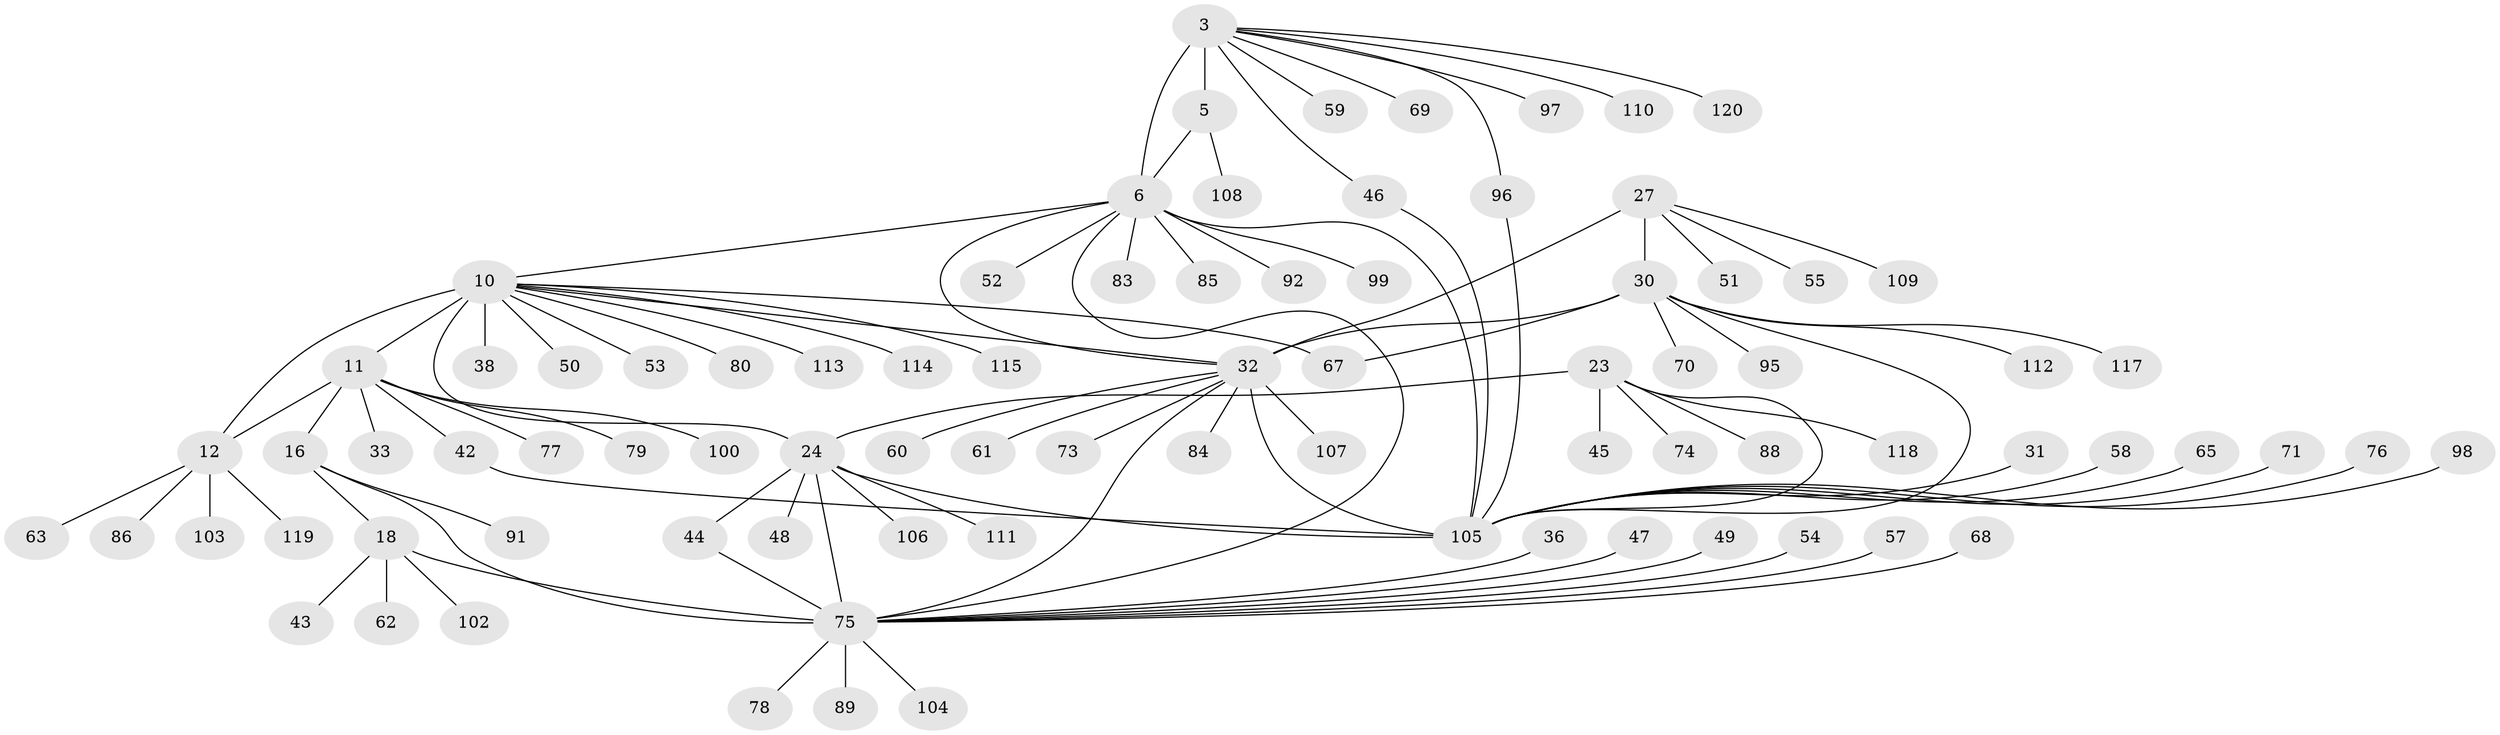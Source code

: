// original degree distribution, {5: 0.025, 9: 0.016666666666666666, 8: 0.075, 10: 0.025, 6: 0.025, 12: 0.016666666666666666, 7: 0.03333333333333333, 11: 0.025, 13: 0.008333333333333333, 1: 0.55, 2: 0.175, 3: 0.025}
// Generated by graph-tools (version 1.1) at 2025/59/03/04/25 21:59:11]
// undirected, 84 vertices, 100 edges
graph export_dot {
graph [start="1"]
  node [color=gray90,style=filled];
  3 [super="+2"];
  5 [super="+1"];
  6 [super="+4"];
  10 [super="+7"];
  11 [super="+9"];
  12 [super="+8"];
  16 [super="+14"];
  18 [super="+17"];
  23 [super="+19"];
  24 [super="+22"];
  27 [super="+26"];
  30 [super="+29"];
  31;
  32 [super="+28"];
  33;
  36;
  38;
  42;
  43;
  44;
  45;
  46;
  47;
  48;
  49;
  50;
  51;
  52;
  53;
  54;
  55;
  57;
  58;
  59;
  60;
  61;
  62 [super="+37"];
  63;
  65;
  67;
  68;
  69;
  70;
  71;
  73;
  74 [super="+72"];
  75 [super="+40+15"];
  76;
  77;
  78;
  79;
  80;
  83;
  84 [super="+34"];
  85;
  86;
  88;
  89 [super="+41"];
  91;
  92 [super="+87"];
  95 [super="+66"];
  96 [super="+39"];
  97;
  98;
  99 [super="+56"];
  100;
  102;
  103;
  104;
  105 [super="+90+21"];
  106;
  107 [super="+94"];
  108 [super="+101"];
  109;
  110;
  111;
  112 [super="+35"];
  113;
  114 [super="+82"];
  115 [super="+93"];
  117;
  118 [super="+116"];
  119;
  120;
  3 -- 5 [weight=4];
  3 -- 6 [weight=4];
  3 -- 59;
  3 -- 69;
  3 -- 110;
  3 -- 97;
  3 -- 46;
  3 -- 120;
  3 -- 96;
  5 -- 6 [weight=4];
  5 -- 108;
  6 -- 10;
  6 -- 52;
  6 -- 83;
  6 -- 85;
  6 -- 32 [weight=2];
  6 -- 75 [weight=2];
  6 -- 105 [weight=2];
  6 -- 99;
  6 -- 92;
  10 -- 11 [weight=4];
  10 -- 12 [weight=4];
  10 -- 67;
  10 -- 113;
  10 -- 24;
  10 -- 38;
  10 -- 80;
  10 -- 50;
  10 -- 53;
  10 -- 114;
  10 -- 115;
  10 -- 32;
  11 -- 12 [weight=4];
  11 -- 33;
  11 -- 100;
  11 -- 16;
  11 -- 42;
  11 -- 77;
  11 -- 79;
  12 -- 63;
  12 -- 86;
  12 -- 103;
  12 -- 119;
  16 -- 18 [weight=4];
  16 -- 91;
  16 -- 75 [weight=4];
  18 -- 43;
  18 -- 102;
  18 -- 62;
  18 -- 75 [weight=4];
  23 -- 24 [weight=4];
  23 -- 45;
  23 -- 88;
  23 -- 74;
  23 -- 118;
  23 -- 105 [weight=4];
  24 -- 44;
  24 -- 48;
  24 -- 106;
  24 -- 111;
  24 -- 75;
  24 -- 105 [weight=4];
  27 -- 30 [weight=4];
  27 -- 51;
  27 -- 55;
  27 -- 109;
  27 -- 32 [weight=4];
  30 -- 67;
  30 -- 117;
  30 -- 70;
  30 -- 105;
  30 -- 112;
  30 -- 95;
  30 -- 32 [weight=4];
  31 -- 105;
  32 -- 73;
  32 -- 105;
  32 -- 107;
  32 -- 75;
  32 -- 84;
  32 -- 60;
  32 -- 61;
  36 -- 75;
  42 -- 105;
  44 -- 75;
  46 -- 105;
  47 -- 75;
  49 -- 75;
  54 -- 75;
  57 -- 75;
  58 -- 105;
  65 -- 105;
  68 -- 75;
  71 -- 105;
  75 -- 78;
  75 -- 89;
  75 -- 104;
  76 -- 105;
  96 -- 105;
  98 -- 105;
}
